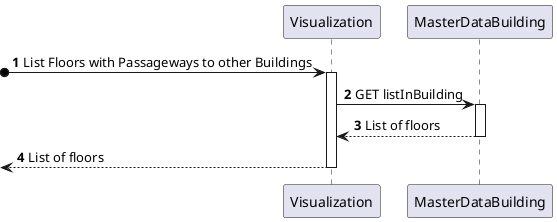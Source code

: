 @startuml

autonumber

participant Visualization
participant "MasterDataBuilding" as GI

?o-> Visualization: List Floors with Passageways to other Buildings
activate Visualization

Visualization -> GI: GET listInBuilding
activate GI
GI --> Visualization: List of floors
deactivate GI

<-- Visualization: List of floors
deactivate Visualization


@enduml